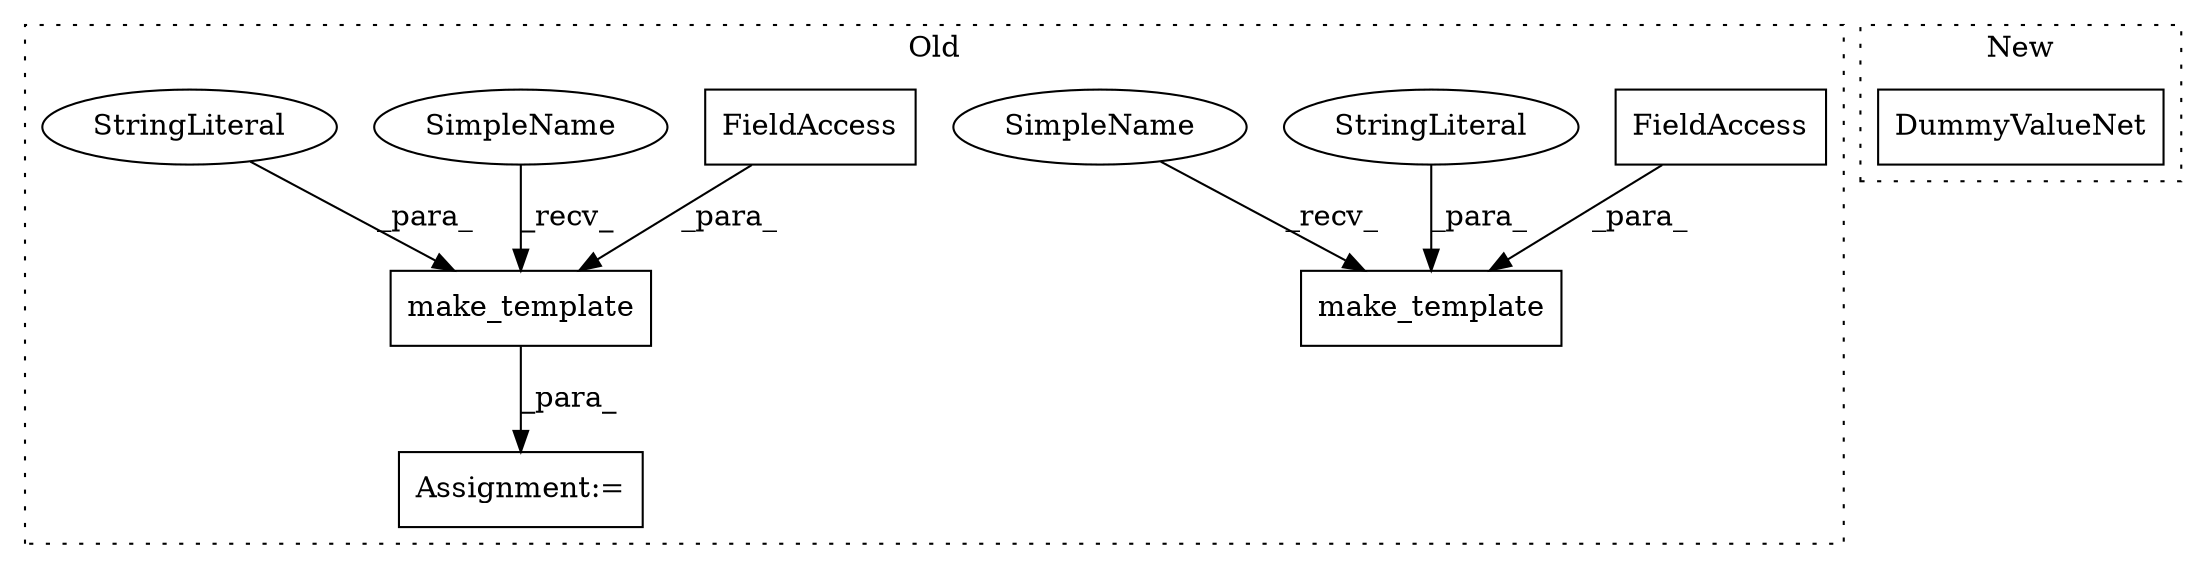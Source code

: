 digraph G {
subgraph cluster0 {
1 [label="make_template" a="32" s="11908,11954" l="14,1" shape="box"];
3 [label="FieldAccess" a="22" s="11938" l="16" shape="box"];
4 [label="StringLiteral" a="45" s="11922" l="15" shape="ellipse"];
5 [label="make_template" a="32" s="11816,11876" l="14,1" shape="box"];
6 [label="StringLiteral" a="45" s="11830" l="15" shape="ellipse"];
7 [label="Assignment:=" a="7" s="11804" l="1" shape="box"];
8 [label="FieldAccess" a="22" s="11846" l="30" shape="box"];
9 [label="SimpleName" a="42" s="11805" l="10" shape="ellipse"];
10 [label="SimpleName" a="42" s="11897" l="10" shape="ellipse"];
label = "Old";
style="dotted";
}
subgraph cluster1 {
2 [label="DummyValueNet" a="32" s="12085" l="15" shape="box"];
label = "New";
style="dotted";
}
3 -> 1 [label="_para_"];
4 -> 1 [label="_para_"];
5 -> 7 [label="_para_"];
6 -> 5 [label="_para_"];
8 -> 5 [label="_para_"];
9 -> 5 [label="_recv_"];
10 -> 1 [label="_recv_"];
}